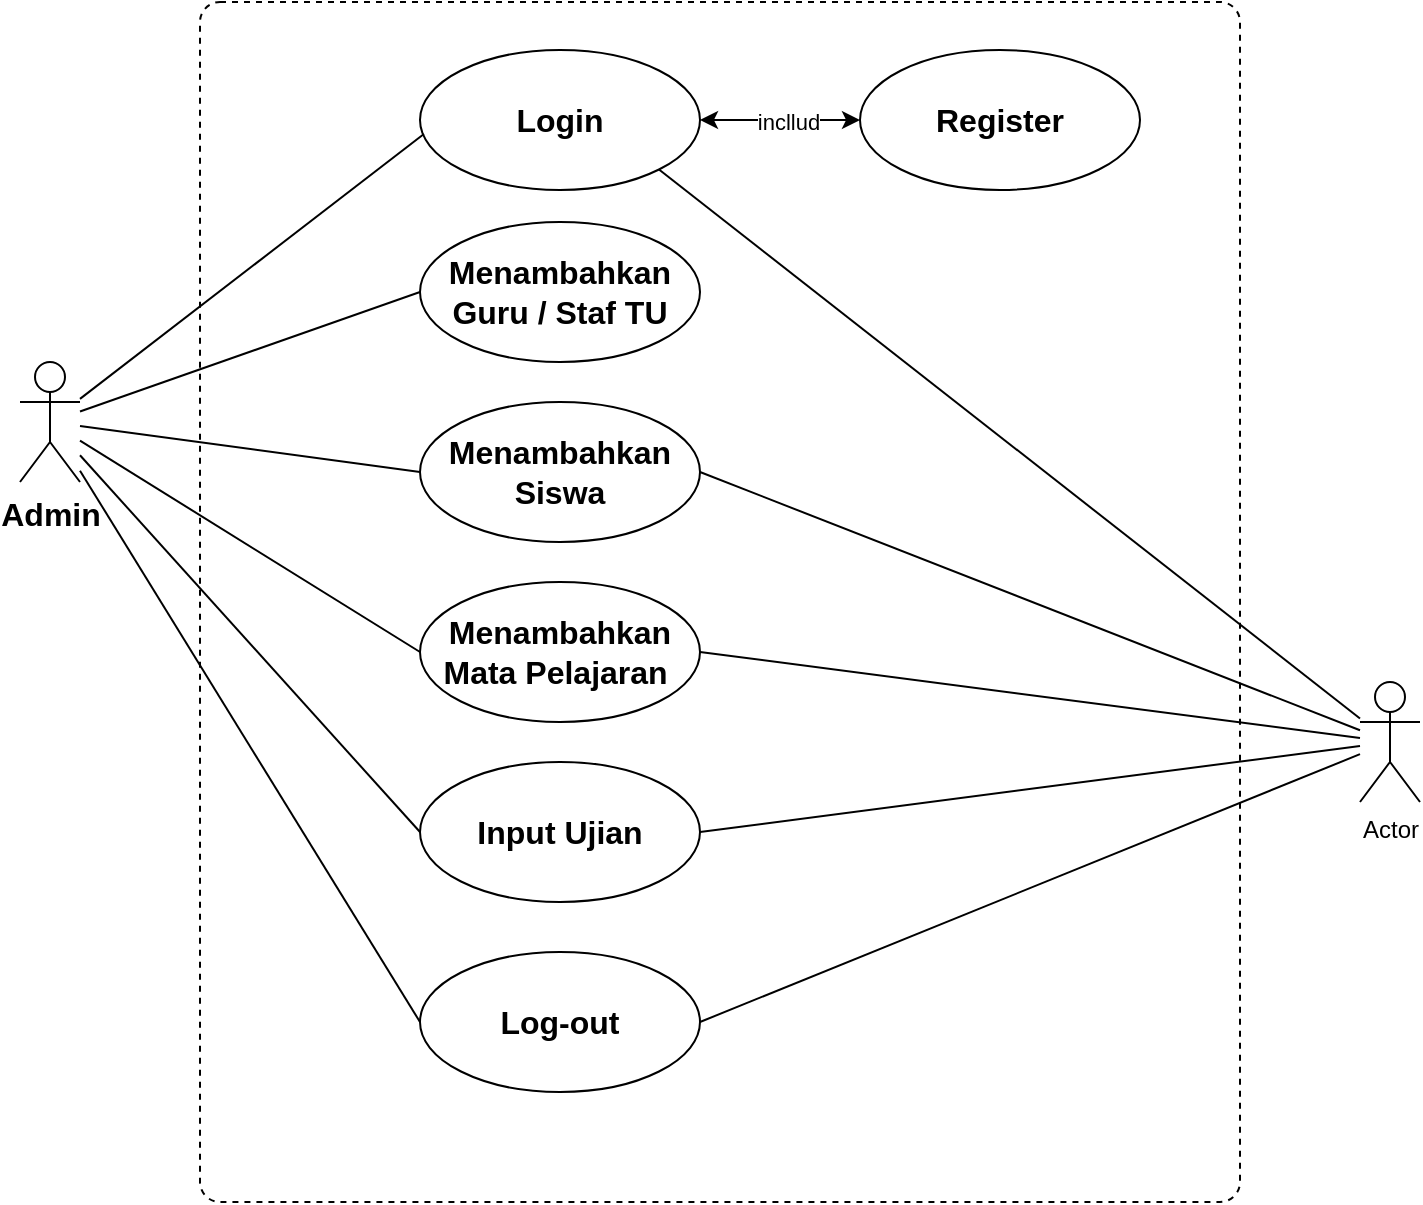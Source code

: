 <mxfile version="24.8.3" pages="7">
  <diagram name="use case(admin)" id="1LA4UL3b5Ih5_0MJuIHD">
    <mxGraphModel dx="880" dy="472" grid="1" gridSize="10" guides="1" tooltips="1" connect="1" arrows="1" fold="1" page="1" pageScale="1" pageWidth="827" pageHeight="1169" math="0" shadow="0">
      <root>
        <mxCell id="0" />
        <mxCell id="1" parent="0" />
        <mxCell id="wS7wnGFNPo0-zoAztSaw-1" value="" style="html=1;align=center;verticalAlign=top;rounded=1;absoluteArcSize=1;arcSize=20;dashed=1;whiteSpace=wrap;fontStyle=1;fontSize=16;" parent="1" vertex="1">
          <mxGeometry x="130" y="40" width="520" height="600" as="geometry" />
        </mxCell>
        <mxCell id="wS7wnGFNPo0-zoAztSaw-12" style="rounded=0;orthogonalLoop=1;jettySize=auto;html=1;entryX=0;entryY=0.5;entryDx=0;entryDy=0;endArrow=none;endFill=0;" parent="1" source="wS7wnGFNPo0-zoAztSaw-2" target="wS7wnGFNPo0-zoAztSaw-6" edge="1">
          <mxGeometry relative="1" as="geometry" />
        </mxCell>
        <mxCell id="wS7wnGFNPo0-zoAztSaw-13" style="rounded=0;orthogonalLoop=1;jettySize=auto;html=1;entryX=0;entryY=0.5;entryDx=0;entryDy=0;endArrow=none;endFill=0;" parent="1" source="wS7wnGFNPo0-zoAztSaw-2" target="wS7wnGFNPo0-zoAztSaw-7" edge="1">
          <mxGeometry relative="1" as="geometry" />
        </mxCell>
        <mxCell id="wS7wnGFNPo0-zoAztSaw-14" style="rounded=0;orthogonalLoop=1;jettySize=auto;html=1;entryX=0;entryY=0.5;entryDx=0;entryDy=0;endArrow=none;endFill=0;" parent="1" source="wS7wnGFNPo0-zoAztSaw-2" target="wS7wnGFNPo0-zoAztSaw-8" edge="1">
          <mxGeometry relative="1" as="geometry" />
        </mxCell>
        <mxCell id="wS7wnGFNPo0-zoAztSaw-15" style="rounded=0;orthogonalLoop=1;jettySize=auto;html=1;entryX=0;entryY=0.5;entryDx=0;entryDy=0;endArrow=none;endFill=0;" parent="1" source="wS7wnGFNPo0-zoAztSaw-2" target="wS7wnGFNPo0-zoAztSaw-9" edge="1">
          <mxGeometry relative="1" as="geometry" />
        </mxCell>
        <mxCell id="wS7wnGFNPo0-zoAztSaw-2" value="Admin" style="shape=umlActor;verticalLabelPosition=bottom;verticalAlign=top;html=1;fontStyle=1;fontSize=16;" parent="1" vertex="1">
          <mxGeometry x="40" y="220" width="30" height="60" as="geometry" />
        </mxCell>
        <mxCell id="wS7wnGFNPo0-zoAztSaw-17" style="rounded=0;orthogonalLoop=1;jettySize=auto;html=1;entryX=0;entryY=0.5;entryDx=0;entryDy=0;startArrow=classic;startFill=1;" parent="1" source="wS7wnGFNPo0-zoAztSaw-4" target="wS7wnGFNPo0-zoAztSaw-16" edge="1">
          <mxGeometry relative="1" as="geometry" />
        </mxCell>
        <mxCell id="wS7wnGFNPo0-zoAztSaw-18" value="incllud" style="edgeLabel;html=1;align=center;verticalAlign=middle;resizable=0;points=[];" parent="wS7wnGFNPo0-zoAztSaw-17" vertex="1" connectable="0">
          <mxGeometry x="0.1" y="-1" relative="1" as="geometry">
            <mxPoint as="offset" />
          </mxGeometry>
        </mxCell>
        <mxCell id="wS7wnGFNPo0-zoAztSaw-4" value="Login" style="ellipse;whiteSpace=wrap;html=1;fontStyle=1;fontSize=16;" parent="1" vertex="1">
          <mxGeometry x="240" y="64" width="140" height="70" as="geometry" />
        </mxCell>
        <mxCell id="wS7wnGFNPo0-zoAztSaw-5" value="Menambahkan&lt;div&gt;Guru / Staf TU&lt;/div&gt;" style="ellipse;whiteSpace=wrap;html=1;fontStyle=1;fontSize=16;" parent="1" vertex="1">
          <mxGeometry x="240" y="150" width="140" height="70" as="geometry" />
        </mxCell>
        <mxCell id="wS7wnGFNPo0-zoAztSaw-6" value="Menambahkan&lt;div&gt;Siswa&lt;/div&gt;" style="ellipse;whiteSpace=wrap;html=1;fontStyle=1;fontSize=16;" parent="1" vertex="1">
          <mxGeometry x="240" y="240" width="140" height="70" as="geometry" />
        </mxCell>
        <mxCell id="wS7wnGFNPo0-zoAztSaw-7" value="Menambahkan&lt;div&gt;Mata Pelajaran&amp;nbsp;&lt;/div&gt;" style="ellipse;whiteSpace=wrap;html=1;fontStyle=1;fontSize=16;" parent="1" vertex="1">
          <mxGeometry x="240" y="330" width="140" height="70" as="geometry" />
        </mxCell>
        <mxCell id="wS7wnGFNPo0-zoAztSaw-8" value="Input Ujian" style="ellipse;whiteSpace=wrap;html=1;fontStyle=1;fontSize=16;" parent="1" vertex="1">
          <mxGeometry x="240" y="420" width="140" height="70" as="geometry" />
        </mxCell>
        <mxCell id="wS7wnGFNPo0-zoAztSaw-9" value="Log-out" style="ellipse;whiteSpace=wrap;html=1;fontStyle=1;fontSize=16;" parent="1" vertex="1">
          <mxGeometry x="240" y="515" width="140" height="70" as="geometry" />
        </mxCell>
        <mxCell id="wS7wnGFNPo0-zoAztSaw-10" style="rounded=0;orthogonalLoop=1;jettySize=auto;html=1;entryX=0.014;entryY=0.6;entryDx=0;entryDy=0;entryPerimeter=0;endArrow=none;endFill=0;" parent="1" source="wS7wnGFNPo0-zoAztSaw-2" target="wS7wnGFNPo0-zoAztSaw-4" edge="1">
          <mxGeometry relative="1" as="geometry" />
        </mxCell>
        <mxCell id="wS7wnGFNPo0-zoAztSaw-11" style="rounded=0;orthogonalLoop=1;jettySize=auto;html=1;entryX=0;entryY=0.5;entryDx=0;entryDy=0;endArrow=none;endFill=0;" parent="1" source="wS7wnGFNPo0-zoAztSaw-2" target="wS7wnGFNPo0-zoAztSaw-5" edge="1">
          <mxGeometry relative="1" as="geometry" />
        </mxCell>
        <mxCell id="wS7wnGFNPo0-zoAztSaw-16" value="Register" style="ellipse;whiteSpace=wrap;html=1;fontStyle=1;fontSize=16;" parent="1" vertex="1">
          <mxGeometry x="460" y="64" width="140" height="70" as="geometry" />
        </mxCell>
        <mxCell id="Ziqzh-IVuLRaMrgfS6KQ-2" style="rounded=0;orthogonalLoop=1;jettySize=auto;html=1;entryX=1;entryY=0.5;entryDx=0;entryDy=0;endArrow=none;endFill=0;" edge="1" parent="1" source="Ziqzh-IVuLRaMrgfS6KQ-1" target="wS7wnGFNPo0-zoAztSaw-6">
          <mxGeometry relative="1" as="geometry" />
        </mxCell>
        <mxCell id="Ziqzh-IVuLRaMrgfS6KQ-3" style="rounded=0;orthogonalLoop=1;jettySize=auto;html=1;entryX=1;entryY=0.5;entryDx=0;entryDy=0;endArrow=none;endFill=0;" edge="1" parent="1" source="Ziqzh-IVuLRaMrgfS6KQ-1" target="wS7wnGFNPo0-zoAztSaw-7">
          <mxGeometry relative="1" as="geometry" />
        </mxCell>
        <mxCell id="Ziqzh-IVuLRaMrgfS6KQ-4" style="rounded=0;orthogonalLoop=1;jettySize=auto;html=1;entryX=1;entryY=1;entryDx=0;entryDy=0;endArrow=none;endFill=0;" edge="1" parent="1" source="Ziqzh-IVuLRaMrgfS6KQ-1" target="wS7wnGFNPo0-zoAztSaw-4">
          <mxGeometry relative="1" as="geometry" />
        </mxCell>
        <mxCell id="Ziqzh-IVuLRaMrgfS6KQ-5" style="rounded=0;orthogonalLoop=1;jettySize=auto;html=1;entryX=1;entryY=0.5;entryDx=0;entryDy=0;endArrow=none;endFill=0;" edge="1" parent="1" source="Ziqzh-IVuLRaMrgfS6KQ-1" target="wS7wnGFNPo0-zoAztSaw-8">
          <mxGeometry relative="1" as="geometry" />
        </mxCell>
        <mxCell id="Ziqzh-IVuLRaMrgfS6KQ-6" style="rounded=0;orthogonalLoop=1;jettySize=auto;html=1;entryX=1;entryY=0.5;entryDx=0;entryDy=0;endArrow=none;endFill=0;" edge="1" parent="1" source="Ziqzh-IVuLRaMrgfS6KQ-1" target="wS7wnGFNPo0-zoAztSaw-9">
          <mxGeometry relative="1" as="geometry" />
        </mxCell>
        <mxCell id="Ziqzh-IVuLRaMrgfS6KQ-1" value="Actor" style="shape=umlActor;verticalLabelPosition=bottom;verticalAlign=top;html=1;" vertex="1" parent="1">
          <mxGeometry x="710" y="380" width="30" height="60" as="geometry" />
        </mxCell>
      </root>
    </mxGraphModel>
  </diagram>
  <diagram id="E6pzGqL0LQ3pdQPoG2Fh" name="activity login">
    <mxGraphModel dx="880" dy="472" grid="1" gridSize="10" guides="1" tooltips="1" connect="1" arrows="1" fold="1" page="1" pageScale="1" pageWidth="827" pageHeight="1169" math="0" shadow="0">
      <root>
        <mxCell id="0" />
        <mxCell id="1" parent="0" />
        <mxCell id="oEoX9vg_QUihV6HhKzU3-4" value="&lt;p style=&quot;margin: 4px 0px 0px; text-align: center; font-size: 15px;&quot;&gt;&lt;span style=&quot;font-size: 15px;&quot;&gt;actor&lt;/span&gt;&lt;/p&gt;" style="verticalAlign=top;align=left;overflow=fill;html=1;whiteSpace=wrap;fontStyle=1;fontSize=15;" parent="1" vertex="1">
          <mxGeometry x="80" y="40" width="240" height="530" as="geometry" />
        </mxCell>
        <mxCell id="oEoX9vg_QUihV6HhKzU3-6" value="&lt;p style=&quot;margin: 4px 0px 0px; text-align: center; font-size: 15px;&quot;&gt;&lt;span style=&quot;font-size: 15px;&quot;&gt;System&lt;/span&gt;&lt;/p&gt;" style="verticalAlign=top;align=left;overflow=fill;html=1;whiteSpace=wrap;fontStyle=1;fontSize=15;" parent="1" vertex="1">
          <mxGeometry x="320" y="40" width="240" height="530" as="geometry" />
        </mxCell>
        <mxCell id="oEoX9vg_QUihV6HhKzU3-7" value="" style="ellipse;html=1;shape=startState;fillColor=#000000;strokeColor=#ff0000;fontStyle=1;fontSize=15;" parent="1" vertex="1">
          <mxGeometry x="185" y="80" width="30" height="30" as="geometry" />
        </mxCell>
        <mxCell id="oEoX9vg_QUihV6HhKzU3-8" value="" style="edgeStyle=orthogonalEdgeStyle;html=1;verticalAlign=bottom;endArrow=open;endSize=8;strokeColor=#ff0000;rounded=0;fontStyle=1;fontSize=15;" parent="1" source="oEoX9vg_QUihV6HhKzU3-7" edge="1">
          <mxGeometry relative="1" as="geometry">
            <mxPoint x="200" y="140" as="targetPoint" />
          </mxGeometry>
        </mxCell>
        <mxCell id="oEoX9vg_QUihV6HhKzU3-9" value="login" style="rounded=1;whiteSpace=wrap;html=1;arcSize=40;fontColor=#000000;fillColor=#ffffc0;strokeColor=#ff0000;fontStyle=1;fontSize=15;" parent="1" vertex="1">
          <mxGeometry x="140" y="140" width="120" height="40" as="geometry" />
        </mxCell>
        <mxCell id="oEoX9vg_QUihV6HhKzU3-10" value="" style="edgeStyle=orthogonalEdgeStyle;html=1;verticalAlign=bottom;endArrow=open;endSize=8;strokeColor=#ff0000;rounded=0;entryX=0.034;entryY=0.617;entryDx=0;entryDy=0;entryPerimeter=0;fontStyle=1;fontSize=15;" parent="1" source="oEoX9vg_QUihV6HhKzU3-9" target="oEoX9vg_QUihV6HhKzU3-11" edge="1">
          <mxGeometry relative="1" as="geometry">
            <mxPoint x="200" y="270" as="targetPoint" />
          </mxGeometry>
        </mxCell>
        <mxCell id="oEoX9vg_QUihV6HhKzU3-11" value="penampilan login" style="rounded=1;whiteSpace=wrap;html=1;arcSize=40;fontColor=#000000;fillColor=#ffffc0;strokeColor=#ff0000;fontStyle=1;fontSize=15;" parent="1" vertex="1">
          <mxGeometry x="380" y="135" width="120" height="40" as="geometry" />
        </mxCell>
        <mxCell id="oEoX9vg_QUihV6HhKzU3-12" value="" style="edgeStyle=orthogonalEdgeStyle;html=1;verticalAlign=bottom;endArrow=open;endSize=8;strokeColor=#ff0000;rounded=0;fontStyle=1;fontSize=15;" parent="1" source="oEoX9vg_QUihV6HhKzU3-11" target="oEoX9vg_QUihV6HhKzU3-16" edge="1">
          <mxGeometry relative="1" as="geometry">
            <mxPoint x="440" y="230" as="targetPoint" />
            <Array as="points">
              <mxPoint x="440" y="200" />
              <mxPoint x="200" y="200" />
            </Array>
          </mxGeometry>
        </mxCell>
        <mxCell id="oEoX9vg_QUihV6HhKzU3-13" value="Condition" style="rhombus;whiteSpace=wrap;html=1;fontColor=#000000;fillColor=#ffffc0;strokeColor=#ff0000;fontStyle=1;fontSize=12;" parent="1" vertex="1">
          <mxGeometry x="400" y="300" width="80" height="40" as="geometry" />
        </mxCell>
        <mxCell id="oEoX9vg_QUihV6HhKzU3-14" value="" style="edgeStyle=orthogonalEdgeStyle;html=1;align=left;verticalAlign=bottom;endArrow=open;endSize=8;strokeColor=#ff0000;rounded=0;entryX=0.5;entryY=1;entryDx=0;entryDy=0;fontStyle=1;fontSize=15;" parent="1" source="oEoX9vg_QUihV6HhKzU3-13" target="oEoX9vg_QUihV6HhKzU3-16" edge="1">
          <mxGeometry x="-1" relative="1" as="geometry">
            <mxPoint x="580" y="320" as="targetPoint" />
          </mxGeometry>
        </mxCell>
        <mxCell id="UzoSkusklfQtTcCvssW8-1" value="login gagal" style="edgeLabel;html=1;align=center;verticalAlign=middle;resizable=0;points=[];fontStyle=1;fontSize=12;" vertex="1" connectable="0" parent="oEoX9vg_QUihV6HhKzU3-14">
          <mxGeometry x="-0.24" y="2" relative="1" as="geometry">
            <mxPoint x="15" y="-2" as="offset" />
          </mxGeometry>
        </mxCell>
        <mxCell id="oEoX9vg_QUihV6HhKzU3-15" value="" style="edgeStyle=orthogonalEdgeStyle;html=1;align=left;verticalAlign=top;endArrow=open;endSize=8;strokeColor=#ff0000;rounded=0;fontStyle=1;fontSize=15;" parent="1" source="oEoX9vg_QUihV6HhKzU3-13" edge="1">
          <mxGeometry x="-1" relative="1" as="geometry">
            <mxPoint x="440" y="400" as="targetPoint" />
          </mxGeometry>
        </mxCell>
        <mxCell id="UzoSkusklfQtTcCvssW8-2" value="&lt;b&gt;&lt;font style=&quot;font-size: 12px;&quot;&gt;login berhasil&lt;/font&gt;&lt;/b&gt;" style="edgeLabel;html=1;align=center;verticalAlign=middle;resizable=0;points=[];" vertex="1" connectable="0" parent="oEoX9vg_QUihV6HhKzU3-15">
          <mxGeometry x="-0.041" relative="1" as="geometry">
            <mxPoint as="offset" />
          </mxGeometry>
        </mxCell>
        <mxCell id="oEoX9vg_QUihV6HhKzU3-16" value="mengisi username dan password" style="rounded=1;whiteSpace=wrap;html=1;arcSize=40;fontColor=#000000;fillColor=#ffffc0;strokeColor=#ff0000;fontStyle=1;fontSize=15;" parent="1" vertex="1">
          <mxGeometry x="130" y="210" width="140" height="60" as="geometry" />
        </mxCell>
        <mxCell id="oEoX9vg_QUihV6HhKzU3-17" value="" style="edgeStyle=orthogonalEdgeStyle;html=1;verticalAlign=bottom;endArrow=open;endSize=8;strokeColor=#ff0000;rounded=0;entryX=0;entryY=0.5;entryDx=0;entryDy=0;fontStyle=1;fontSize=15;" parent="1" source="oEoX9vg_QUihV6HhKzU3-16" target="oEoX9vg_QUihV6HhKzU3-18" edge="1">
          <mxGeometry relative="1" as="geometry">
            <mxPoint x="200" y="320" as="targetPoint" />
          </mxGeometry>
        </mxCell>
        <mxCell id="oEoX9vg_QUihV6HhKzU3-18" value="validasi" style="rounded=1;whiteSpace=wrap;html=1;arcSize=40;fontColor=#000000;fillColor=#ffffc0;strokeColor=#ff0000;fontStyle=1;fontSize=15;" parent="1" vertex="1">
          <mxGeometry x="380" y="220" width="120" height="40" as="geometry" />
        </mxCell>
        <mxCell id="oEoX9vg_QUihV6HhKzU3-19" value="" style="edgeStyle=orthogonalEdgeStyle;html=1;verticalAlign=bottom;endArrow=open;endSize=8;strokeColor=#ff0000;rounded=0;fontStyle=1;fontSize=15;" parent="1" source="oEoX9vg_QUihV6HhKzU3-18" edge="1">
          <mxGeometry relative="1" as="geometry">
            <mxPoint x="440" y="300" as="targetPoint" />
          </mxGeometry>
        </mxCell>
        <mxCell id="oEoX9vg_QUihV6HhKzU3-20" value="menu utama" style="rounded=1;whiteSpace=wrap;html=1;arcSize=40;fontColor=#000000;fillColor=#ffffc0;strokeColor=#ff0000;fontStyle=1;fontSize=15;" parent="1" vertex="1">
          <mxGeometry x="380" y="400" width="120" height="40" as="geometry" />
        </mxCell>
        <mxCell id="oEoX9vg_QUihV6HhKzU3-21" value="" style="edgeStyle=orthogonalEdgeStyle;html=1;verticalAlign=bottom;endArrow=open;endSize=8;strokeColor=#ff0000;rounded=0;fontStyle=1;fontSize=15;" parent="1" source="oEoX9vg_QUihV6HhKzU3-20" edge="1">
          <mxGeometry relative="1" as="geometry">
            <mxPoint x="440" y="500" as="targetPoint" />
          </mxGeometry>
        </mxCell>
        <mxCell id="oEoX9vg_QUihV6HhKzU3-22" value="" style="ellipse;html=1;shape=endState;fillColor=#000000;strokeColor=#ff0000;fontStyle=1;fontSize=15;" parent="1" vertex="1">
          <mxGeometry x="425" y="500" width="30" height="30" as="geometry" />
        </mxCell>
      </root>
    </mxGraphModel>
  </diagram>
  <diagram id="nbmUJZvEFdald0OGjBH3" name="activity(data user)">
    <mxGraphModel dx="765" dy="410" grid="1" gridSize="10" guides="1" tooltips="1" connect="1" arrows="1" fold="1" page="1" pageScale="1" pageWidth="827" pageHeight="1169" math="0" shadow="0">
      <root>
        <mxCell id="0" />
        <mxCell id="1" parent="0" />
        <mxCell id="E4xml3_DTlIScEea30z--1" value="&lt;p style=&quot;margin: 4px 0px 0px; text-align: center; font-size: 15px;&quot;&gt;&lt;span style=&quot;font-size: 15px;&quot;&gt;actor&lt;/span&gt;&lt;/p&gt;" style="verticalAlign=top;align=left;overflow=fill;html=1;whiteSpace=wrap;fontStyle=1;fontSize=15;" vertex="1" parent="1">
          <mxGeometry x="80" y="40" width="240" height="570" as="geometry" />
        </mxCell>
        <mxCell id="E4xml3_DTlIScEea30z--2" value="&lt;p style=&quot;margin: 4px 0px 0px; text-align: center; font-size: 15px;&quot;&gt;&lt;span style=&quot;font-size: 15px;&quot;&gt;Sistem&lt;/span&gt;&lt;/p&gt;" style="verticalAlign=top;align=left;overflow=fill;html=1;whiteSpace=wrap;fontStyle=1;fontSize=15;" vertex="1" parent="1">
          <mxGeometry x="320" y="40" width="240" height="570" as="geometry" />
        </mxCell>
        <mxCell id="E4xml3_DTlIScEea30z--3" value="" style="ellipse;html=1;shape=startState;fillColor=#000000;strokeColor=#ff0000;fontStyle=1;fontSize=15;" vertex="1" parent="1">
          <mxGeometry x="185" y="80" width="30" height="30" as="geometry" />
        </mxCell>
        <mxCell id="E4xml3_DTlIScEea30z--4" value="" style="edgeStyle=orthogonalEdgeStyle;html=1;verticalAlign=bottom;endArrow=open;endSize=8;strokeColor=#ff0000;rounded=0;fontStyle=1;fontSize=15;" edge="1" source="E4xml3_DTlIScEea30z--3" parent="1">
          <mxGeometry relative="1" as="geometry">
            <mxPoint x="200" y="140" as="targetPoint" />
          </mxGeometry>
        </mxCell>
        <mxCell id="E4xml3_DTlIScEea30z--5" value="tambah&amp;nbsp;" style="rounded=1;whiteSpace=wrap;html=1;arcSize=40;fontColor=#000000;fillColor=#ffffc0;strokeColor=#ff0000;fontStyle=1;fontSize=15;" vertex="1" parent="1">
          <mxGeometry x="140" y="140" width="120" height="40" as="geometry" />
        </mxCell>
        <mxCell id="E4xml3_DTlIScEea30z--6" value="" style="edgeStyle=orthogonalEdgeStyle;html=1;verticalAlign=bottom;endArrow=open;endSize=8;strokeColor=#ff0000;rounded=0;fontStyle=1;fontSize=15;" edge="1" source="E4xml3_DTlIScEea30z--5" parent="1" target="E4xml3_DTlIScEea30z--9">
          <mxGeometry relative="1" as="geometry">
            <mxPoint x="200" y="240" as="targetPoint" />
          </mxGeometry>
        </mxCell>
        <mxCell id="E4xml3_DTlIScEea30z--7" value="mengisi data user" style="rounded=1;whiteSpace=wrap;html=1;arcSize=40;fontColor=#000000;fillColor=#ffffc0;strokeColor=#ff0000;fontStyle=1;fontSize=15;" vertex="1" parent="1">
          <mxGeometry x="140" y="209" width="120" height="40" as="geometry" />
        </mxCell>
        <mxCell id="E4xml3_DTlIScEea30z--8" value="" style="edgeStyle=orthogonalEdgeStyle;html=1;verticalAlign=bottom;endArrow=open;endSize=8;strokeColor=#ff0000;rounded=0;entryX=0;entryY=0.5;entryDx=0;entryDy=0;fontStyle=1;fontSize=15;" edge="1" source="E4xml3_DTlIScEea30z--7" parent="1" target="E4xml3_DTlIScEea30z--11">
          <mxGeometry relative="1" as="geometry">
            <mxPoint x="390" y="300" as="targetPoint" />
          </mxGeometry>
        </mxCell>
        <mxCell id="E4xml3_DTlIScEea30z--9" value="tampilan user" style="rounded=1;whiteSpace=wrap;html=1;arcSize=40;fontColor=#000000;fillColor=#ffffc0;strokeColor=#ff0000;fontStyle=1;fontSize=15;" vertex="1" parent="1">
          <mxGeometry x="380" y="140" width="120" height="40" as="geometry" />
        </mxCell>
        <mxCell id="E4xml3_DTlIScEea30z--10" value="" style="edgeStyle=orthogonalEdgeStyle;html=1;verticalAlign=bottom;endArrow=open;endSize=8;strokeColor=#ff0000;rounded=0;entryX=0.451;entryY=0.098;entryDx=0;entryDy=0;entryPerimeter=0;fontStyle=1;fontSize=15;" edge="1" source="E4xml3_DTlIScEea30z--9" parent="1" target="E4xml3_DTlIScEea30z--7">
          <mxGeometry relative="1" as="geometry">
            <mxPoint x="440" y="230" as="targetPoint" />
            <Array as="points">
              <mxPoint x="440" y="190" />
              <mxPoint x="194" y="190" />
            </Array>
          </mxGeometry>
        </mxCell>
        <mxCell id="E4xml3_DTlIScEea30z--11" value="validasi" style="rounded=1;whiteSpace=wrap;html=1;arcSize=40;fontColor=#000000;fillColor=#ffffc0;strokeColor=#ff0000;fontStyle=1;fontSize=15;" vertex="1" parent="1">
          <mxGeometry x="380" y="209" width="120" height="40" as="geometry" />
        </mxCell>
        <mxCell id="E4xml3_DTlIScEea30z--12" value="" style="edgeStyle=orthogonalEdgeStyle;html=1;verticalAlign=bottom;endArrow=open;endSize=8;strokeColor=#ff0000;rounded=0;fontStyle=1;fontSize=15;" edge="1" source="E4xml3_DTlIScEea30z--11" parent="1">
          <mxGeometry relative="1" as="geometry">
            <mxPoint x="440" y="320" as="targetPoint" />
          </mxGeometry>
        </mxCell>
        <mxCell id="E4xml3_DTlIScEea30z--13" value="Condition" style="rhombus;whiteSpace=wrap;html=1;fontColor=#000000;fillColor=#ffffc0;strokeColor=#ff0000;fontStyle=1;fontSize=12;" vertex="1" parent="1">
          <mxGeometry x="400" y="285" width="80" height="40" as="geometry" />
        </mxCell>
        <mxCell id="E4xml3_DTlIScEea30z--14" value="" style="edgeStyle=orthogonalEdgeStyle;html=1;align=left;verticalAlign=bottom;endArrow=open;endSize=8;strokeColor=#ff0000;rounded=0;entryX=0.5;entryY=1;entryDx=0;entryDy=0;fontStyle=1;fontSize=15;" edge="1" source="E4xml3_DTlIScEea30z--13" parent="1" target="E4xml3_DTlIScEea30z--7">
          <mxGeometry x="-1" relative="1" as="geometry">
            <mxPoint x="580" y="340" as="targetPoint" />
          </mxGeometry>
        </mxCell>
        <mxCell id="E4xml3_DTlIScEea30z--24" value="&lt;b&gt;&lt;font style=&quot;font-size: 12px;&quot;&gt;data gagal&lt;/font&gt;&lt;/b&gt;" style="edgeLabel;html=1;align=center;verticalAlign=middle;resizable=0;points=[];" vertex="1" connectable="0" parent="E4xml3_DTlIScEea30z--14">
          <mxGeometry x="-0.362" y="-1" relative="1" as="geometry">
            <mxPoint as="offset" />
          </mxGeometry>
        </mxCell>
        <mxCell id="E4xml3_DTlIScEea30z--15" value="" style="edgeStyle=orthogonalEdgeStyle;html=1;align=left;verticalAlign=top;endArrow=open;endSize=8;strokeColor=#ff0000;rounded=0;entryX=0.5;entryY=0;entryDx=0;entryDy=0;fontStyle=1;fontSize=15;" edge="1" source="E4xml3_DTlIScEea30z--13" parent="1" target="E4xml3_DTlIScEea30z--19">
          <mxGeometry x="-1" relative="1" as="geometry">
            <mxPoint x="440" y="420" as="targetPoint" />
          </mxGeometry>
        </mxCell>
        <mxCell id="E4xml3_DTlIScEea30z--25" value="&lt;b&gt;&lt;font style=&quot;font-size: 12px;&quot;&gt;data berhasil&lt;/font&gt;&lt;/b&gt;" style="edgeLabel;html=1;align=center;verticalAlign=middle;resizable=0;points=[];" vertex="1" connectable="0" parent="E4xml3_DTlIScEea30z--15">
          <mxGeometry x="-0.091" y="-1" relative="1" as="geometry">
            <mxPoint as="offset" />
          </mxGeometry>
        </mxCell>
        <mxCell id="E4xml3_DTlIScEea30z--16" value="&lt;p style=&quot;margin: 4px 0px 0px; text-align: center; font-size: 15px;&quot;&gt;&lt;span style=&quot;font-size: 15px;&quot;&gt;database&lt;/span&gt;&lt;/p&gt;" style="verticalAlign=top;align=left;overflow=fill;html=1;whiteSpace=wrap;fontStyle=1;fontSize=15;" vertex="1" parent="1">
          <mxGeometry x="560" y="40" width="240" height="570" as="geometry" />
        </mxCell>
        <mxCell id="E4xml3_DTlIScEea30z--17" value="data disimpan" style="rounded=1;whiteSpace=wrap;html=1;arcSize=40;fontColor=#000000;fillColor=#ffffc0;strokeColor=#ff0000;fontStyle=1;fontSize=15;" vertex="1" parent="1">
          <mxGeometry x="620" y="285" width="120" height="40" as="geometry" />
        </mxCell>
        <mxCell id="E4xml3_DTlIScEea30z--18" value="" style="edgeStyle=orthogonalEdgeStyle;html=1;verticalAlign=bottom;endArrow=none;endSize=8;strokeColor=#ff0000;rounded=0;entryX=1;entryY=0.5;entryDx=0;entryDy=0;startArrow=classic;startFill=1;endFill=0;fontStyle=1;fontSize=15;" edge="1" source="E4xml3_DTlIScEea30z--17" parent="1" target="E4xml3_DTlIScEea30z--13">
          <mxGeometry relative="1" as="geometry">
            <mxPoint x="680" y="420" as="targetPoint" />
          </mxGeometry>
        </mxCell>
        <mxCell id="E4xml3_DTlIScEea30z--19" value="tampilan data user yang sudah di input" style="rounded=1;whiteSpace=wrap;html=1;arcSize=40;fontColor=#000000;fillColor=#ffffc0;strokeColor=#ff0000;fontStyle=1;fontSize=15;" vertex="1" parent="1">
          <mxGeometry x="365" y="370" width="150" height="70" as="geometry" />
        </mxCell>
        <mxCell id="E4xml3_DTlIScEea30z--20" value="" style="edgeStyle=orthogonalEdgeStyle;html=1;verticalAlign=bottom;endArrow=open;endSize=8;strokeColor=#ff0000;rounded=0;fontStyle=1;fontSize=15;" edge="1" source="E4xml3_DTlIScEea30z--19" parent="1" target="ve2iGgPaP00YLMXV65On-2">
          <mxGeometry relative="1" as="geometry">
            <mxPoint x="440" y="490" as="targetPoint" />
          </mxGeometry>
        </mxCell>
        <mxCell id="E4xml3_DTlIScEea30z--21" value="" style="ellipse;html=1;shape=endState;fillColor=#000000;strokeColor=#ff0000;fontStyle=1;fontSize=15;" vertex="1" parent="1">
          <mxGeometry x="425" y="555" width="30" height="30" as="geometry" />
        </mxCell>
        <mxCell id="ve2iGgPaP00YLMXV65On-2" value="menu utama" style="rounded=1;whiteSpace=wrap;html=1;arcSize=40;fontColor=#000000;fillColor=#ffffc0;strokeColor=#ff0000;fontStyle=1;fontSize=15;" vertex="1" parent="1">
          <mxGeometry x="380" y="480.0" width="120" height="40" as="geometry" />
        </mxCell>
        <mxCell id="ve2iGgPaP00YLMXV65On-5" value="" style="edgeStyle=orthogonalEdgeStyle;html=1;verticalAlign=bottom;endArrow=open;endSize=8;strokeColor=#ff0000;rounded=0;fontStyle=1;fontSize=15;exitX=0.5;exitY=1;exitDx=0;exitDy=0;entryX=0.5;entryY=0;entryDx=0;entryDy=0;" edge="1" parent="1" source="ve2iGgPaP00YLMXV65On-2" target="E4xml3_DTlIScEea30z--21">
          <mxGeometry relative="1" as="geometry">
            <mxPoint x="450" y="480" as="targetPoint" />
            <mxPoint x="450" y="450" as="sourcePoint" />
          </mxGeometry>
        </mxCell>
      </root>
    </mxGraphModel>
  </diagram>
  <diagram id="G8776updZxRveQPuWOuL" name="activity(data siswa)">
    <mxGraphModel dx="880" dy="472" grid="1" gridSize="10" guides="1" tooltips="1" connect="1" arrows="1" fold="1" page="1" pageScale="1" pageWidth="827" pageHeight="1169" math="0" shadow="0">
      <root>
        <mxCell id="0" />
        <mxCell id="1" parent="0" />
        <mxCell id="ogCucVIHI9nPGwu8JnVY-1" value="&lt;p style=&quot;margin: 4px 0px 0px; text-align: center; font-size: 15px;&quot;&gt;&lt;span style=&quot;font-size: 15px;&quot;&gt;actor&lt;/span&gt;&lt;/p&gt;" style="verticalAlign=top;align=left;overflow=fill;html=1;whiteSpace=wrap;fontStyle=1;fontSize=15;" vertex="1" parent="1">
          <mxGeometry x="80" y="40" width="240" height="620" as="geometry" />
        </mxCell>
        <mxCell id="ogCucVIHI9nPGwu8JnVY-2" value="&lt;p style=&quot;margin: 4px 0px 0px; text-align: center; font-size: 15px;&quot;&gt;&lt;span style=&quot;font-size: 15px;&quot;&gt;Sistem&lt;/span&gt;&lt;/p&gt;" style="verticalAlign=top;align=left;overflow=fill;html=1;whiteSpace=wrap;fontStyle=1;fontSize=15;" vertex="1" parent="1">
          <mxGeometry x="320" y="40" width="240" height="620" as="geometry" />
        </mxCell>
        <mxCell id="ogCucVIHI9nPGwu8JnVY-3" value="" style="ellipse;html=1;shape=startState;fillColor=#000000;strokeColor=#ff0000;fontStyle=1;fontSize=15;" vertex="1" parent="1">
          <mxGeometry x="185" y="80" width="30" height="30" as="geometry" />
        </mxCell>
        <mxCell id="ogCucVIHI9nPGwu8JnVY-4" value="" style="edgeStyle=orthogonalEdgeStyle;html=1;verticalAlign=bottom;endArrow=open;endSize=8;strokeColor=#ff0000;rounded=0;fontStyle=1;fontSize=15;" edge="1" parent="1" source="ogCucVIHI9nPGwu8JnVY-3">
          <mxGeometry relative="1" as="geometry">
            <mxPoint x="200" y="140" as="targetPoint" />
          </mxGeometry>
        </mxCell>
        <mxCell id="ogCucVIHI9nPGwu8JnVY-5" value="tambah siswa" style="rounded=1;whiteSpace=wrap;html=1;arcSize=40;fontColor=#000000;fillColor=#ffffc0;strokeColor=#ff0000;fontStyle=1;fontSize=15;" vertex="1" parent="1">
          <mxGeometry x="140" y="140" width="120" height="40" as="geometry" />
        </mxCell>
        <mxCell id="ogCucVIHI9nPGwu8JnVY-6" value="" style="edgeStyle=orthogonalEdgeStyle;html=1;verticalAlign=bottom;endArrow=open;endSize=8;strokeColor=#ff0000;rounded=0;fontStyle=1;fontSize=15;" edge="1" parent="1" source="ogCucVIHI9nPGwu8JnVY-5" target="ogCucVIHI9nPGwu8JnVY-9">
          <mxGeometry relative="1" as="geometry">
            <mxPoint x="200" y="240" as="targetPoint" />
          </mxGeometry>
        </mxCell>
        <mxCell id="ogCucVIHI9nPGwu8JnVY-7" value="mengisi data siswa" style="rounded=1;whiteSpace=wrap;html=1;arcSize=40;fontColor=#000000;fillColor=#ffffc0;strokeColor=#ff0000;fontStyle=1;fontSize=15;" vertex="1" parent="1">
          <mxGeometry x="140" y="209" width="120" height="40" as="geometry" />
        </mxCell>
        <mxCell id="ogCucVIHI9nPGwu8JnVY-8" value="" style="edgeStyle=orthogonalEdgeStyle;html=1;verticalAlign=bottom;endArrow=open;endSize=8;strokeColor=#ff0000;rounded=0;entryX=0;entryY=0.5;entryDx=0;entryDy=0;fontStyle=1;fontSize=15;" edge="1" parent="1" source="ogCucVIHI9nPGwu8JnVY-7" target="ogCucVIHI9nPGwu8JnVY-11">
          <mxGeometry relative="1" as="geometry">
            <mxPoint x="390" y="300" as="targetPoint" />
          </mxGeometry>
        </mxCell>
        <mxCell id="ogCucVIHI9nPGwu8JnVY-9" value="tampilan siswa" style="rounded=1;whiteSpace=wrap;html=1;arcSize=40;fontColor=#000000;fillColor=#ffffc0;strokeColor=#ff0000;fontStyle=1;fontSize=15;" vertex="1" parent="1">
          <mxGeometry x="380" y="140" width="120" height="40" as="geometry" />
        </mxCell>
        <mxCell id="ogCucVIHI9nPGwu8JnVY-10" value="" style="edgeStyle=orthogonalEdgeStyle;html=1;verticalAlign=bottom;endArrow=open;endSize=8;strokeColor=#ff0000;rounded=0;entryX=0.451;entryY=0.098;entryDx=0;entryDy=0;entryPerimeter=0;fontStyle=1;fontSize=15;" edge="1" parent="1" source="ogCucVIHI9nPGwu8JnVY-9" target="ogCucVIHI9nPGwu8JnVY-7">
          <mxGeometry relative="1" as="geometry">
            <mxPoint x="440" y="230" as="targetPoint" />
            <Array as="points">
              <mxPoint x="440" y="190" />
              <mxPoint x="194" y="190" />
            </Array>
          </mxGeometry>
        </mxCell>
        <mxCell id="ogCucVIHI9nPGwu8JnVY-11" value="validasi" style="rounded=1;whiteSpace=wrap;html=1;arcSize=40;fontColor=#000000;fillColor=#ffffc0;strokeColor=#ff0000;fontStyle=1;fontSize=15;" vertex="1" parent="1">
          <mxGeometry x="380" y="209" width="120" height="40" as="geometry" />
        </mxCell>
        <mxCell id="ogCucVIHI9nPGwu8JnVY-12" value="" style="edgeStyle=orthogonalEdgeStyle;html=1;verticalAlign=bottom;endArrow=open;endSize=8;strokeColor=#ff0000;rounded=0;fontStyle=1;fontSize=15;" edge="1" parent="1" source="ogCucVIHI9nPGwu8JnVY-11">
          <mxGeometry relative="1" as="geometry">
            <mxPoint x="440" y="320" as="targetPoint" />
          </mxGeometry>
        </mxCell>
        <mxCell id="ogCucVIHI9nPGwu8JnVY-13" value="Condition" style="rhombus;whiteSpace=wrap;html=1;fontColor=#000000;fillColor=#ffffc0;strokeColor=#ff0000;fontStyle=1;fontSize=12;" vertex="1" parent="1">
          <mxGeometry x="400" y="285" width="80" height="40" as="geometry" />
        </mxCell>
        <mxCell id="ogCucVIHI9nPGwu8JnVY-14" value="" style="edgeStyle=orthogonalEdgeStyle;html=1;align=left;verticalAlign=bottom;endArrow=open;endSize=8;strokeColor=#ff0000;rounded=0;entryX=0.5;entryY=1;entryDx=0;entryDy=0;fontStyle=1;fontSize=15;" edge="1" parent="1" source="ogCucVIHI9nPGwu8JnVY-13" target="ogCucVIHI9nPGwu8JnVY-7">
          <mxGeometry x="-1" relative="1" as="geometry">
            <mxPoint x="580" y="340" as="targetPoint" />
          </mxGeometry>
        </mxCell>
        <mxCell id="ogCucVIHI9nPGwu8JnVY-15" value="&lt;b&gt;&lt;font style=&quot;font-size: 12px;&quot;&gt;data gagal&lt;/font&gt;&lt;/b&gt;" style="edgeLabel;html=1;align=center;verticalAlign=middle;resizable=0;points=[];" vertex="1" connectable="0" parent="ogCucVIHI9nPGwu8JnVY-14">
          <mxGeometry x="-0.362" y="-1" relative="1" as="geometry">
            <mxPoint as="offset" />
          </mxGeometry>
        </mxCell>
        <mxCell id="ogCucVIHI9nPGwu8JnVY-16" value="" style="edgeStyle=orthogonalEdgeStyle;html=1;align=left;verticalAlign=top;endArrow=open;endSize=8;strokeColor=#ff0000;rounded=0;entryX=0.5;entryY=0;entryDx=0;entryDy=0;fontStyle=1;fontSize=15;" edge="1" parent="1" source="ogCucVIHI9nPGwu8JnVY-13" target="ogCucVIHI9nPGwu8JnVY-21">
          <mxGeometry x="-1" relative="1" as="geometry">
            <mxPoint x="440" y="420" as="targetPoint" />
          </mxGeometry>
        </mxCell>
        <mxCell id="ogCucVIHI9nPGwu8JnVY-17" value="&lt;b&gt;&lt;font style=&quot;font-size: 12px;&quot;&gt;data berhasil&lt;/font&gt;&lt;/b&gt;" style="edgeLabel;html=1;align=center;verticalAlign=middle;resizable=0;points=[];" vertex="1" connectable="0" parent="ogCucVIHI9nPGwu8JnVY-16">
          <mxGeometry x="-0.091" y="-1" relative="1" as="geometry">
            <mxPoint as="offset" />
          </mxGeometry>
        </mxCell>
        <mxCell id="ogCucVIHI9nPGwu8JnVY-18" value="&lt;p style=&quot;margin: 4px 0px 0px; text-align: center; font-size: 15px;&quot;&gt;&lt;span style=&quot;font-size: 15px;&quot;&gt;database&lt;/span&gt;&lt;/p&gt;" style="verticalAlign=top;align=left;overflow=fill;html=1;whiteSpace=wrap;fontStyle=1;fontSize=15;" vertex="1" parent="1">
          <mxGeometry x="560" y="40" width="240" height="620" as="geometry" />
        </mxCell>
        <mxCell id="ogCucVIHI9nPGwu8JnVY-19" value="data disimpan" style="rounded=1;whiteSpace=wrap;html=1;arcSize=40;fontColor=#000000;fillColor=#ffffc0;strokeColor=#ff0000;fontStyle=1;fontSize=15;" vertex="1" parent="1">
          <mxGeometry x="620" y="285" width="120" height="40" as="geometry" />
        </mxCell>
        <mxCell id="ogCucVIHI9nPGwu8JnVY-20" value="" style="edgeStyle=orthogonalEdgeStyle;html=1;verticalAlign=bottom;endArrow=none;endSize=8;strokeColor=#ff0000;rounded=0;entryX=1;entryY=0.5;entryDx=0;entryDy=0;startArrow=classic;startFill=1;endFill=0;fontStyle=1;fontSize=15;" edge="1" parent="1" source="ogCucVIHI9nPGwu8JnVY-19" target="ogCucVIHI9nPGwu8JnVY-13">
          <mxGeometry relative="1" as="geometry">
            <mxPoint x="680" y="420" as="targetPoint" />
          </mxGeometry>
        </mxCell>
        <mxCell id="ogCucVIHI9nPGwu8JnVY-21" value="tampilan data siswa yang sudah di input" style="rounded=1;whiteSpace=wrap;html=1;arcSize=40;fontColor=#000000;fillColor=#ffffc0;strokeColor=#ff0000;fontStyle=1;fontSize=15;" vertex="1" parent="1">
          <mxGeometry x="365" y="370" width="150" height="70" as="geometry" />
        </mxCell>
        <mxCell id="ogCucVIHI9nPGwu8JnVY-23" value="" style="ellipse;html=1;shape=endState;fillColor=#000000;strokeColor=#ff0000;fontStyle=1;fontSize=15;" vertex="1" parent="1">
          <mxGeometry x="425" y="561" width="30" height="30" as="geometry" />
        </mxCell>
        <mxCell id="HA7x2awvMydFmuHQ-gvZ-1" value="menu utama" style="rounded=1;whiteSpace=wrap;html=1;arcSize=40;fontColor=#000000;fillColor=#ffffc0;strokeColor=#ff0000;fontStyle=1;fontSize=15;" vertex="1" parent="1">
          <mxGeometry x="380" y="480.0" width="120" height="40" as="geometry" />
        </mxCell>
        <mxCell id="HA7x2awvMydFmuHQ-gvZ-2" value="" style="edgeStyle=orthogonalEdgeStyle;html=1;verticalAlign=bottom;endArrow=none;endSize=8;strokeColor=#ff0000;rounded=0;entryX=0.5;entryY=1;entryDx=0;entryDy=0;startArrow=classic;startFill=1;endFill=0;fontStyle=1;fontSize=15;exitX=0.5;exitY=0;exitDx=0;exitDy=0;" edge="1" parent="1" source="HA7x2awvMydFmuHQ-gvZ-1" target="ogCucVIHI9nPGwu8JnVY-21">
          <mxGeometry relative="1" as="geometry">
            <mxPoint x="490" y="315" as="targetPoint" />
            <mxPoint x="630" y="315" as="sourcePoint" />
          </mxGeometry>
        </mxCell>
        <mxCell id="HA7x2awvMydFmuHQ-gvZ-3" value="" style="edgeStyle=orthogonalEdgeStyle;html=1;verticalAlign=bottom;endArrow=none;endSize=8;strokeColor=#ff0000;rounded=0;entryX=0.5;entryY=1;entryDx=0;entryDy=0;startArrow=classic;startFill=1;endFill=0;fontStyle=1;fontSize=15;" edge="1" parent="1" target="HA7x2awvMydFmuHQ-gvZ-1">
          <mxGeometry relative="1" as="geometry">
            <mxPoint x="450" y="450" as="targetPoint" />
            <mxPoint x="440" y="560" as="sourcePoint" />
          </mxGeometry>
        </mxCell>
      </root>
    </mxGraphModel>
  </diagram>
  <diagram id="W13kn0aZTNDIwamhMbAs" name="activity(mata pelajaran)">
    <mxGraphModel dx="391" dy="210" grid="1" gridSize="10" guides="1" tooltips="1" connect="1" arrows="1" fold="1" page="1" pageScale="1" pageWidth="827" pageHeight="1169" math="0" shadow="0">
      <root>
        <mxCell id="0" />
        <mxCell id="1" parent="0" />
        <mxCell id="L43MrZcThB9rU_nbSlUN-1" value="&lt;p style=&quot;margin: 4px 0px 0px; text-align: center; font-size: 15px;&quot;&gt;&lt;span style=&quot;font-size: 15px;&quot;&gt;actor&lt;/span&gt;&lt;/p&gt;" style="verticalAlign=top;align=left;overflow=fill;html=1;whiteSpace=wrap;fontStyle=1;fontSize=15;" vertex="1" parent="1">
          <mxGeometry x="80" y="40" width="240" height="610" as="geometry" />
        </mxCell>
        <mxCell id="L43MrZcThB9rU_nbSlUN-2" value="&lt;p style=&quot;margin: 4px 0px 0px; text-align: center; font-size: 15px;&quot;&gt;&lt;span style=&quot;font-size: 15px;&quot;&gt;Sistem&lt;/span&gt;&lt;/p&gt;" style="verticalAlign=top;align=left;overflow=fill;html=1;whiteSpace=wrap;fontStyle=1;fontSize=15;" vertex="1" parent="1">
          <mxGeometry x="320" y="40" width="240" height="610" as="geometry" />
        </mxCell>
        <mxCell id="L43MrZcThB9rU_nbSlUN-3" value="" style="ellipse;html=1;shape=startState;fillColor=#000000;strokeColor=#ff0000;fontStyle=1;fontSize=15;" vertex="1" parent="1">
          <mxGeometry x="185" y="80" width="30" height="30" as="geometry" />
        </mxCell>
        <mxCell id="L43MrZcThB9rU_nbSlUN-4" value="" style="edgeStyle=orthogonalEdgeStyle;html=1;verticalAlign=bottom;endArrow=open;endSize=8;strokeColor=#ff0000;rounded=0;fontStyle=1;fontSize=15;" edge="1" parent="1" source="L43MrZcThB9rU_nbSlUN-3">
          <mxGeometry relative="1" as="geometry">
            <mxPoint x="200" y="140" as="targetPoint" />
          </mxGeometry>
        </mxCell>
        <mxCell id="L43MrZcThB9rU_nbSlUN-5" value="tambah mata pelajaran&amp;nbsp;" style="rounded=1;whiteSpace=wrap;html=1;arcSize=40;fontColor=#000000;fillColor=#ffffc0;strokeColor=#ff0000;fontStyle=1;fontSize=15;" vertex="1" parent="1">
          <mxGeometry x="140" y="140" width="120" height="40" as="geometry" />
        </mxCell>
        <mxCell id="L43MrZcThB9rU_nbSlUN-6" value="" style="edgeStyle=orthogonalEdgeStyle;html=1;verticalAlign=bottom;endArrow=open;endSize=8;strokeColor=#ff0000;rounded=0;fontStyle=1;fontSize=15;" edge="1" parent="1" source="L43MrZcThB9rU_nbSlUN-5" target="L43MrZcThB9rU_nbSlUN-9">
          <mxGeometry relative="1" as="geometry">
            <mxPoint x="200" y="240" as="targetPoint" />
          </mxGeometry>
        </mxCell>
        <mxCell id="L43MrZcThB9rU_nbSlUN-7" value="mengisi data mata pelajaran&amp;nbsp;" style="rounded=1;whiteSpace=wrap;html=1;arcSize=40;fontColor=#000000;fillColor=#ffffc0;strokeColor=#ff0000;fontStyle=1;fontSize=15;" vertex="1" parent="1">
          <mxGeometry x="130" y="210" width="130" height="51" as="geometry" />
        </mxCell>
        <mxCell id="L43MrZcThB9rU_nbSlUN-8" value="" style="edgeStyle=orthogonalEdgeStyle;html=1;verticalAlign=bottom;endArrow=open;endSize=8;strokeColor=#ff0000;rounded=0;entryX=0;entryY=0.5;entryDx=0;entryDy=0;fontStyle=1;fontSize=15;" edge="1" parent="1" source="L43MrZcThB9rU_nbSlUN-7" target="L43MrZcThB9rU_nbSlUN-11">
          <mxGeometry relative="1" as="geometry">
            <mxPoint x="390" y="300" as="targetPoint" />
          </mxGeometry>
        </mxCell>
        <mxCell id="L43MrZcThB9rU_nbSlUN-9" value="tampilan mata pelajaran&amp;nbsp;" style="rounded=1;whiteSpace=wrap;html=1;arcSize=40;fontColor=#000000;fillColor=#ffffc0;strokeColor=#ff0000;fontStyle=1;fontSize=15;" vertex="1" parent="1">
          <mxGeometry x="380" y="140" width="120" height="40" as="geometry" />
        </mxCell>
        <mxCell id="L43MrZcThB9rU_nbSlUN-10" value="" style="edgeStyle=orthogonalEdgeStyle;html=1;verticalAlign=bottom;endArrow=open;endSize=8;strokeColor=#ff0000;rounded=0;entryX=0.5;entryY=0;entryDx=0;entryDy=0;fontStyle=1;fontSize=15;" edge="1" parent="1" source="L43MrZcThB9rU_nbSlUN-9" target="L43MrZcThB9rU_nbSlUN-7">
          <mxGeometry relative="1" as="geometry">
            <mxPoint x="440" y="230" as="targetPoint" />
            <Array as="points">
              <mxPoint x="440" y="190" />
              <mxPoint x="194" y="190" />
              <mxPoint x="194" y="204" />
            </Array>
          </mxGeometry>
        </mxCell>
        <mxCell id="L43MrZcThB9rU_nbSlUN-11" value="validasi" style="rounded=1;whiteSpace=wrap;html=1;arcSize=40;fontColor=#000000;fillColor=#ffffc0;strokeColor=#ff0000;fontStyle=1;fontSize=15;" vertex="1" parent="1">
          <mxGeometry x="380" y="215.5" width="120" height="40" as="geometry" />
        </mxCell>
        <mxCell id="L43MrZcThB9rU_nbSlUN-12" value="" style="edgeStyle=orthogonalEdgeStyle;html=1;verticalAlign=bottom;endArrow=open;endSize=8;strokeColor=#ff0000;rounded=0;fontStyle=1;fontSize=15;" edge="1" parent="1" source="L43MrZcThB9rU_nbSlUN-11">
          <mxGeometry relative="1" as="geometry">
            <mxPoint x="440" y="320" as="targetPoint" />
          </mxGeometry>
        </mxCell>
        <mxCell id="L43MrZcThB9rU_nbSlUN-13" value="Condition" style="rhombus;whiteSpace=wrap;html=1;fontColor=#000000;fillColor=#ffffc0;strokeColor=#ff0000;fontStyle=1;fontSize=12;" vertex="1" parent="1">
          <mxGeometry x="400" y="285" width="80" height="40" as="geometry" />
        </mxCell>
        <mxCell id="L43MrZcThB9rU_nbSlUN-14" value="" style="edgeStyle=orthogonalEdgeStyle;html=1;align=left;verticalAlign=bottom;endArrow=open;endSize=8;strokeColor=#ff0000;rounded=0;entryX=0.5;entryY=1;entryDx=0;entryDy=0;fontStyle=1;fontSize=15;" edge="1" parent="1" source="L43MrZcThB9rU_nbSlUN-13" target="L43MrZcThB9rU_nbSlUN-7">
          <mxGeometry x="-1" relative="1" as="geometry">
            <mxPoint x="580" y="340" as="targetPoint" />
          </mxGeometry>
        </mxCell>
        <mxCell id="L43MrZcThB9rU_nbSlUN-15" value="&lt;b&gt;&lt;font style=&quot;font-size: 12px;&quot;&gt;data gagal&lt;/font&gt;&lt;/b&gt;" style="edgeLabel;html=1;align=center;verticalAlign=middle;resizable=0;points=[];" vertex="1" connectable="0" parent="L43MrZcThB9rU_nbSlUN-14">
          <mxGeometry x="-0.362" y="-1" relative="1" as="geometry">
            <mxPoint as="offset" />
          </mxGeometry>
        </mxCell>
        <mxCell id="L43MrZcThB9rU_nbSlUN-16" value="" style="edgeStyle=orthogonalEdgeStyle;html=1;align=left;verticalAlign=top;endArrow=open;endSize=8;strokeColor=#ff0000;rounded=0;entryX=0.5;entryY=0;entryDx=0;entryDy=0;fontStyle=1;fontSize=15;" edge="1" parent="1" source="L43MrZcThB9rU_nbSlUN-13" target="L43MrZcThB9rU_nbSlUN-21">
          <mxGeometry x="-1" relative="1" as="geometry">
            <mxPoint x="440" y="420" as="targetPoint" />
          </mxGeometry>
        </mxCell>
        <mxCell id="L43MrZcThB9rU_nbSlUN-17" value="&lt;b&gt;&lt;font style=&quot;font-size: 12px;&quot;&gt;data berhasil&lt;/font&gt;&lt;/b&gt;" style="edgeLabel;html=1;align=center;verticalAlign=middle;resizable=0;points=[];" vertex="1" connectable="0" parent="L43MrZcThB9rU_nbSlUN-16">
          <mxGeometry x="-0.091" y="-1" relative="1" as="geometry">
            <mxPoint as="offset" />
          </mxGeometry>
        </mxCell>
        <mxCell id="L43MrZcThB9rU_nbSlUN-18" value="&lt;p style=&quot;margin: 4px 0px 0px; text-align: center; font-size: 15px;&quot;&gt;&lt;span style=&quot;font-size: 15px;&quot;&gt;database&lt;/span&gt;&lt;/p&gt;" style="verticalAlign=top;align=left;overflow=fill;html=1;whiteSpace=wrap;fontStyle=1;fontSize=15;" vertex="1" parent="1">
          <mxGeometry x="560" y="40" width="240" height="610" as="geometry" />
        </mxCell>
        <mxCell id="L43MrZcThB9rU_nbSlUN-19" value="data disimpan" style="rounded=1;whiteSpace=wrap;html=1;arcSize=40;fontColor=#000000;fillColor=#ffffc0;strokeColor=#ff0000;fontStyle=1;fontSize=15;" vertex="1" parent="1">
          <mxGeometry x="620" y="285" width="120" height="40" as="geometry" />
        </mxCell>
        <mxCell id="L43MrZcThB9rU_nbSlUN-20" value="" style="edgeStyle=orthogonalEdgeStyle;html=1;verticalAlign=bottom;endArrow=none;endSize=8;strokeColor=#ff0000;rounded=0;entryX=1;entryY=0.5;entryDx=0;entryDy=0;startArrow=classic;startFill=1;endFill=0;fontStyle=1;fontSize=15;" edge="1" parent="1" source="L43MrZcThB9rU_nbSlUN-19" target="L43MrZcThB9rU_nbSlUN-13">
          <mxGeometry relative="1" as="geometry">
            <mxPoint x="680" y="420" as="targetPoint" />
          </mxGeometry>
        </mxCell>
        <mxCell id="L43MrZcThB9rU_nbSlUN-21" value="tampilan data mata pelajaran yang sudah di input" style="rounded=1;whiteSpace=wrap;html=1;arcSize=40;fontColor=#000000;fillColor=#ffffc0;strokeColor=#ff0000;fontStyle=1;fontSize=15;" vertex="1" parent="1">
          <mxGeometry x="365" y="370" width="150" height="70" as="geometry" />
        </mxCell>
        <mxCell id="L43MrZcThB9rU_nbSlUN-22" value="" style="edgeStyle=orthogonalEdgeStyle;html=1;verticalAlign=bottom;endArrow=open;endSize=8;strokeColor=#ff0000;rounded=0;entryX=0.5;entryY=0;entryDx=0;entryDy=0;fontStyle=1;fontSize=15;" edge="1" parent="1" source="L43MrZcThB9rU_nbSlUN-21" target="GP4w-wGL2lkFiO7zmax3-2">
          <mxGeometry relative="1" as="geometry">
            <mxPoint x="440" y="470" as="targetPoint" />
          </mxGeometry>
        </mxCell>
        <mxCell id="GP4w-wGL2lkFiO7zmax3-1" value="" style="ellipse;html=1;shape=endState;fillColor=#000000;strokeColor=#ff0000;fontStyle=1;fontSize=15;" vertex="1" parent="1">
          <mxGeometry x="425" y="561" width="30" height="30" as="geometry" />
        </mxCell>
        <mxCell id="GP4w-wGL2lkFiO7zmax3-2" value="menu utama" style="rounded=1;whiteSpace=wrap;html=1;arcSize=40;fontColor=#000000;fillColor=#ffffc0;strokeColor=#ff0000;fontStyle=1;fontSize=15;" vertex="1" parent="1">
          <mxGeometry x="380" y="480.0" width="120" height="40" as="geometry" />
        </mxCell>
        <mxCell id="GP4w-wGL2lkFiO7zmax3-3" value="" style="edgeStyle=orthogonalEdgeStyle;html=1;verticalAlign=bottom;endArrow=none;endSize=8;strokeColor=#ff0000;rounded=0;entryX=0.5;entryY=1;entryDx=0;entryDy=0;startArrow=classic;startFill=1;endFill=0;fontStyle=1;fontSize=15;" edge="1" parent="1" target="GP4w-wGL2lkFiO7zmax3-2">
          <mxGeometry relative="1" as="geometry">
            <mxPoint x="450" y="450" as="targetPoint" />
            <mxPoint x="440" y="560" as="sourcePoint" />
          </mxGeometry>
        </mxCell>
      </root>
    </mxGraphModel>
  </diagram>
  <diagram id="ulef15rs5nNAUk3Bp7cn" name="activity(data ujian)">
    <mxGraphModel dx="880" dy="472" grid="1" gridSize="10" guides="1" tooltips="1" connect="1" arrows="1" fold="1" page="1" pageScale="1" pageWidth="827" pageHeight="1169" math="0" shadow="0">
      <root>
        <mxCell id="0" />
        <mxCell id="1" parent="0" />
        <mxCell id="9T1IvVNopO-nKpcjNyDv-24" value="&lt;p style=&quot;margin: 4px 0px 0px; text-align: center; font-size: 15px;&quot;&gt;&lt;span style=&quot;font-size: 15px;&quot;&gt;actor&lt;/span&gt;&lt;/p&gt;" style="verticalAlign=top;align=left;overflow=fill;html=1;whiteSpace=wrap;fontStyle=1;fontSize=15;" vertex="1" parent="1">
          <mxGeometry x="90" y="50" width="240" height="590" as="geometry" />
        </mxCell>
        <mxCell id="9T1IvVNopO-nKpcjNyDv-25" value="&lt;p style=&quot;margin: 4px 0px 0px; text-align: center; font-size: 15px;&quot;&gt;&lt;span style=&quot;font-size: 15px;&quot;&gt;Sistem&lt;/span&gt;&lt;/p&gt;" style="verticalAlign=top;align=left;overflow=fill;html=1;whiteSpace=wrap;fontStyle=1;fontSize=15;" vertex="1" parent="1">
          <mxGeometry x="330" y="50" width="240" height="590" as="geometry" />
        </mxCell>
        <mxCell id="9T1IvVNopO-nKpcjNyDv-26" value="" style="ellipse;html=1;shape=startState;fillColor=#000000;strokeColor=#ff0000;fontStyle=1;fontSize=15;" vertex="1" parent="1">
          <mxGeometry x="195" y="90" width="30" height="30" as="geometry" />
        </mxCell>
        <mxCell id="9T1IvVNopO-nKpcjNyDv-27" value="" style="edgeStyle=orthogonalEdgeStyle;html=1;verticalAlign=bottom;endArrow=open;endSize=8;strokeColor=#ff0000;rounded=0;fontStyle=1;fontSize=15;" edge="1" parent="1" source="9T1IvVNopO-nKpcjNyDv-26">
          <mxGeometry relative="1" as="geometry">
            <mxPoint x="210" y="150" as="targetPoint" />
          </mxGeometry>
        </mxCell>
        <mxCell id="9T1IvVNopO-nKpcjNyDv-28" value="tambah data ujian&amp;nbsp;" style="rounded=1;whiteSpace=wrap;html=1;arcSize=40;fontColor=#000000;fillColor=#ffffc0;strokeColor=#ff0000;fontStyle=1;fontSize=15;" vertex="1" parent="1">
          <mxGeometry x="150" y="150" width="120" height="40" as="geometry" />
        </mxCell>
        <mxCell id="9T1IvVNopO-nKpcjNyDv-29" value="" style="edgeStyle=orthogonalEdgeStyle;html=1;verticalAlign=bottom;endArrow=open;endSize=8;strokeColor=#ff0000;rounded=0;fontStyle=1;fontSize=15;" edge="1" parent="1" source="9T1IvVNopO-nKpcjNyDv-28" target="9T1IvVNopO-nKpcjNyDv-32">
          <mxGeometry relative="1" as="geometry">
            <mxPoint x="210" y="250" as="targetPoint" />
          </mxGeometry>
        </mxCell>
        <mxCell id="9T1IvVNopO-nKpcjNyDv-30" value="mengisi data ujian&amp;nbsp;" style="rounded=1;whiteSpace=wrap;html=1;arcSize=40;fontColor=#000000;fillColor=#ffffc0;strokeColor=#ff0000;fontStyle=1;fontSize=15;" vertex="1" parent="1">
          <mxGeometry x="140" y="220" width="130" height="51" as="geometry" />
        </mxCell>
        <mxCell id="9T1IvVNopO-nKpcjNyDv-31" value="" style="edgeStyle=orthogonalEdgeStyle;html=1;verticalAlign=bottom;endArrow=open;endSize=8;strokeColor=#ff0000;rounded=0;entryX=0;entryY=0.5;entryDx=0;entryDy=0;fontStyle=1;fontSize=15;" edge="1" parent="1" source="9T1IvVNopO-nKpcjNyDv-30" target="9T1IvVNopO-nKpcjNyDv-34">
          <mxGeometry relative="1" as="geometry">
            <mxPoint x="400" y="310" as="targetPoint" />
          </mxGeometry>
        </mxCell>
        <mxCell id="9T1IvVNopO-nKpcjNyDv-32" value="tampilan data ujian&amp;nbsp;" style="rounded=1;whiteSpace=wrap;html=1;arcSize=40;fontColor=#000000;fillColor=#ffffc0;strokeColor=#ff0000;fontStyle=1;fontSize=15;" vertex="1" parent="1">
          <mxGeometry x="390" y="150" width="120" height="40" as="geometry" />
        </mxCell>
        <mxCell id="9T1IvVNopO-nKpcjNyDv-33" value="" style="edgeStyle=orthogonalEdgeStyle;html=1;verticalAlign=bottom;endArrow=open;endSize=8;strokeColor=#ff0000;rounded=0;entryX=0.5;entryY=0;entryDx=0;entryDy=0;fontStyle=1;fontSize=15;" edge="1" parent="1" source="9T1IvVNopO-nKpcjNyDv-32" target="9T1IvVNopO-nKpcjNyDv-30">
          <mxGeometry relative="1" as="geometry">
            <mxPoint x="450" y="240" as="targetPoint" />
            <Array as="points">
              <mxPoint x="450" y="200" />
              <mxPoint x="204" y="200" />
              <mxPoint x="204" y="214" />
            </Array>
          </mxGeometry>
        </mxCell>
        <mxCell id="9T1IvVNopO-nKpcjNyDv-34" value="validasi" style="rounded=1;whiteSpace=wrap;html=1;arcSize=40;fontColor=#000000;fillColor=#ffffc0;strokeColor=#ff0000;fontStyle=1;fontSize=15;" vertex="1" parent="1">
          <mxGeometry x="390" y="225.5" width="120" height="40" as="geometry" />
        </mxCell>
        <mxCell id="9T1IvVNopO-nKpcjNyDv-35" value="" style="edgeStyle=orthogonalEdgeStyle;html=1;verticalAlign=bottom;endArrow=open;endSize=8;strokeColor=#ff0000;rounded=0;fontStyle=1;fontSize=15;" edge="1" parent="1" source="9T1IvVNopO-nKpcjNyDv-34">
          <mxGeometry relative="1" as="geometry">
            <mxPoint x="450" y="330" as="targetPoint" />
          </mxGeometry>
        </mxCell>
        <mxCell id="9T1IvVNopO-nKpcjNyDv-36" value="Condition" style="rhombus;whiteSpace=wrap;html=1;fontColor=#000000;fillColor=#ffffc0;strokeColor=#ff0000;fontStyle=1;fontSize=12;" vertex="1" parent="1">
          <mxGeometry x="410" y="295" width="80" height="40" as="geometry" />
        </mxCell>
        <mxCell id="9T1IvVNopO-nKpcjNyDv-37" value="" style="edgeStyle=orthogonalEdgeStyle;html=1;align=left;verticalAlign=bottom;endArrow=open;endSize=8;strokeColor=#ff0000;rounded=0;entryX=0.5;entryY=1;entryDx=0;entryDy=0;fontStyle=1;fontSize=15;" edge="1" parent="1" source="9T1IvVNopO-nKpcjNyDv-36" target="9T1IvVNopO-nKpcjNyDv-30">
          <mxGeometry x="-1" relative="1" as="geometry">
            <mxPoint x="590" y="350" as="targetPoint" />
          </mxGeometry>
        </mxCell>
        <mxCell id="9T1IvVNopO-nKpcjNyDv-38" value="&lt;b&gt;&lt;font style=&quot;font-size: 12px;&quot;&gt;data gagal&lt;/font&gt;&lt;/b&gt;" style="edgeLabel;html=1;align=center;verticalAlign=middle;resizable=0;points=[];" vertex="1" connectable="0" parent="9T1IvVNopO-nKpcjNyDv-37">
          <mxGeometry x="-0.362" y="-1" relative="1" as="geometry">
            <mxPoint as="offset" />
          </mxGeometry>
        </mxCell>
        <mxCell id="9T1IvVNopO-nKpcjNyDv-39" value="" style="edgeStyle=orthogonalEdgeStyle;html=1;align=left;verticalAlign=top;endArrow=open;endSize=8;strokeColor=#ff0000;rounded=0;entryX=0.5;entryY=0;entryDx=0;entryDy=0;fontStyle=1;fontSize=15;" edge="1" parent="1" source="9T1IvVNopO-nKpcjNyDv-36" target="9T1IvVNopO-nKpcjNyDv-44">
          <mxGeometry x="-1" relative="1" as="geometry">
            <mxPoint x="450" y="430" as="targetPoint" />
          </mxGeometry>
        </mxCell>
        <mxCell id="9T1IvVNopO-nKpcjNyDv-40" value="&lt;b&gt;&lt;font style=&quot;font-size: 12px;&quot;&gt;data berhasil&lt;/font&gt;&lt;/b&gt;" style="edgeLabel;html=1;align=center;verticalAlign=middle;resizable=0;points=[];" vertex="1" connectable="0" parent="9T1IvVNopO-nKpcjNyDv-39">
          <mxGeometry x="-0.091" y="-1" relative="1" as="geometry">
            <mxPoint as="offset" />
          </mxGeometry>
        </mxCell>
        <mxCell id="9T1IvVNopO-nKpcjNyDv-41" value="&lt;p style=&quot;margin: 4px 0px 0px; text-align: center; font-size: 15px;&quot;&gt;&lt;span style=&quot;font-size: 15px;&quot;&gt;database&lt;/span&gt;&lt;/p&gt;" style="verticalAlign=top;align=left;overflow=fill;html=1;whiteSpace=wrap;fontStyle=1;fontSize=15;" vertex="1" parent="1">
          <mxGeometry x="570" y="50" width="240" height="590" as="geometry" />
        </mxCell>
        <mxCell id="9T1IvVNopO-nKpcjNyDv-42" value="data disimpan" style="rounded=1;whiteSpace=wrap;html=1;arcSize=40;fontColor=#000000;fillColor=#ffffc0;strokeColor=#ff0000;fontStyle=1;fontSize=15;" vertex="1" parent="1">
          <mxGeometry x="630" y="295" width="120" height="40" as="geometry" />
        </mxCell>
        <mxCell id="9T1IvVNopO-nKpcjNyDv-43" value="" style="edgeStyle=orthogonalEdgeStyle;html=1;verticalAlign=bottom;endArrow=none;endSize=8;strokeColor=#ff0000;rounded=0;entryX=1;entryY=0.5;entryDx=0;entryDy=0;startArrow=classic;startFill=1;endFill=0;fontStyle=1;fontSize=15;" edge="1" parent="1" source="9T1IvVNopO-nKpcjNyDv-42" target="9T1IvVNopO-nKpcjNyDv-36">
          <mxGeometry relative="1" as="geometry">
            <mxPoint x="690" y="430" as="targetPoint" />
          </mxGeometry>
        </mxCell>
        <mxCell id="9T1IvVNopO-nKpcjNyDv-44" value="tampilan data ujian yang sudah di input" style="rounded=1;whiteSpace=wrap;html=1;arcSize=40;fontColor=#000000;fillColor=#ffffc0;strokeColor=#ff0000;fontStyle=1;fontSize=15;" vertex="1" parent="1">
          <mxGeometry x="375" y="380" width="150" height="70" as="geometry" />
        </mxCell>
        <mxCell id="9T1IvVNopO-nKpcjNyDv-45" value="" style="edgeStyle=orthogonalEdgeStyle;html=1;verticalAlign=bottom;endArrow=open;endSize=8;strokeColor=#ff0000;rounded=0;entryX=0.5;entryY=0;entryDx=0;entryDy=0;fontStyle=1;fontSize=15;" edge="1" parent="1" source="9T1IvVNopO-nKpcjNyDv-44">
          <mxGeometry relative="1" as="geometry">
            <mxPoint x="450" y="480" as="targetPoint" />
          </mxGeometry>
        </mxCell>
        <mxCell id="VBsZlsy1v9lVITycGp6j-1" value="" style="ellipse;html=1;shape=endState;fillColor=#000000;strokeColor=#ff0000;fontStyle=1;fontSize=15;" vertex="1" parent="1">
          <mxGeometry x="435" y="561" width="30" height="30" as="geometry" />
        </mxCell>
        <mxCell id="VBsZlsy1v9lVITycGp6j-2" value="menu utama" style="rounded=1;whiteSpace=wrap;html=1;arcSize=40;fontColor=#000000;fillColor=#ffffc0;strokeColor=#ff0000;fontStyle=1;fontSize=15;" vertex="1" parent="1">
          <mxGeometry x="390" y="480.0" width="120" height="40" as="geometry" />
        </mxCell>
        <mxCell id="VBsZlsy1v9lVITycGp6j-3" value="" style="edgeStyle=orthogonalEdgeStyle;html=1;verticalAlign=bottom;endArrow=none;endSize=8;strokeColor=#ff0000;rounded=0;entryX=0.5;entryY=1;entryDx=0;entryDy=0;startArrow=open;startFill=0;endFill=0;fontStyle=1;fontSize=15;" edge="1" parent="1" target="VBsZlsy1v9lVITycGp6j-2">
          <mxGeometry relative="1" as="geometry">
            <mxPoint x="460" y="450" as="targetPoint" />
            <mxPoint x="450" y="560" as="sourcePoint" />
          </mxGeometry>
        </mxCell>
      </root>
    </mxGraphModel>
  </diagram>
  <diagram id="fuWwE9OTnXPpJJ9gvm2L" name="activity(log-out)">
    <mxGraphModel dx="607" dy="326" grid="1" gridSize="10" guides="1" tooltips="1" connect="1" arrows="1" fold="1" page="1" pageScale="1" pageWidth="827" pageHeight="1169" math="0" shadow="0">
      <root>
        <mxCell id="0" />
        <mxCell id="1" parent="0" />
        <mxCell id="nYCApyKQMw5Ae61T66Wd-1" value="&lt;p style=&quot;margin: 4px 0px 0px; text-align: center; font-size: 15px;&quot;&gt;&lt;span style=&quot;font-size: 15px;&quot;&gt;actor&lt;/span&gt;&lt;/p&gt;" style="verticalAlign=top;align=left;overflow=fill;html=1;whiteSpace=wrap;fontStyle=1;fontSize=15;" vertex="1" parent="1">
          <mxGeometry x="90" y="50" width="240" height="490" as="geometry" />
        </mxCell>
        <mxCell id="nYCApyKQMw5Ae61T66Wd-2" value="&lt;p style=&quot;margin: 4px 0px 0px; text-align: center; font-size: 15px;&quot;&gt;system&lt;/p&gt;" style="verticalAlign=top;align=left;overflow=fill;html=1;whiteSpace=wrap;fontStyle=1;fontSize=15;" vertex="1" parent="1">
          <mxGeometry x="330" y="50" width="240" height="490" as="geometry" />
        </mxCell>
        <mxCell id="nYCApyKQMw5Ae61T66Wd-3" value="" style="ellipse;html=1;shape=startState;fillColor=#000000;strokeColor=#ff0000;fontStyle=1;fontSize=15;" vertex="1" parent="1">
          <mxGeometry x="190" y="100" width="30" height="30" as="geometry" />
        </mxCell>
        <mxCell id="nYCApyKQMw5Ae61T66Wd-4" value="" style="edgeStyle=orthogonalEdgeStyle;html=1;verticalAlign=bottom;endArrow=open;endSize=8;strokeColor=#ff0000;rounded=0;entryX=0.5;entryY=0;entryDx=0;entryDy=0;fontStyle=1;fontSize=15;" edge="1" source="nYCApyKQMw5Ae61T66Wd-3" parent="1" target="nYCApyKQMw5Ae61T66Wd-5">
          <mxGeometry relative="1" as="geometry">
            <mxPoint x="205" y="190" as="targetPoint" />
          </mxGeometry>
        </mxCell>
        <mxCell id="nYCApyKQMw5Ae61T66Wd-5" value="log-out" style="rounded=1;whiteSpace=wrap;html=1;arcSize=40;fontColor=#000000;fillColor=#ffffc0;strokeColor=#ff0000;fontStyle=1;fontSize=15;" vertex="1" parent="1">
          <mxGeometry x="145" y="160" width="120" height="40" as="geometry" />
        </mxCell>
        <mxCell id="nYCApyKQMw5Ae61T66Wd-6" value="" style="edgeStyle=orthogonalEdgeStyle;html=1;verticalAlign=bottom;endArrow=open;endSize=8;strokeColor=#ff0000;rounded=0;entryX=0;entryY=0.5;entryDx=0;entryDy=0;fontStyle=1;fontSize=15;" edge="1" source="nYCApyKQMw5Ae61T66Wd-5" parent="1" target="nYCApyKQMw5Ae61T66Wd-7">
          <mxGeometry relative="1" as="geometry">
            <mxPoint x="205" y="290" as="targetPoint" />
          </mxGeometry>
        </mxCell>
        <mxCell id="nYCApyKQMw5Ae61T66Wd-7" value="submit log-out" style="rounded=1;whiteSpace=wrap;html=1;arcSize=40;fontColor=#000000;fillColor=#ffffc0;strokeColor=#ff0000;fontStyle=1;fontSize=15;" vertex="1" parent="1">
          <mxGeometry x="390" y="160" width="120" height="40" as="geometry" />
        </mxCell>
        <mxCell id="nYCApyKQMw5Ae61T66Wd-8" value="" style="edgeStyle=orthogonalEdgeStyle;html=1;verticalAlign=bottom;endArrow=open;endSize=8;strokeColor=#ff0000;rounded=0;fontStyle=1;fontSize=15;" edge="1" source="nYCApyKQMw5Ae61T66Wd-7" parent="1">
          <mxGeometry relative="1" as="geometry">
            <mxPoint x="450" y="260" as="targetPoint" />
          </mxGeometry>
        </mxCell>
        <mxCell id="nYCApyKQMw5Ae61T66Wd-9" value="Condition" style="rhombus;whiteSpace=wrap;html=1;fontColor=#000000;fillColor=#ffffc0;strokeColor=#ff0000;fontStyle=1;fontSize=11;" vertex="1" parent="1">
          <mxGeometry x="410" y="260" width="80" height="40" as="geometry" />
        </mxCell>
        <mxCell id="nYCApyKQMw5Ae61T66Wd-10" value="" style="edgeStyle=orthogonalEdgeStyle;html=1;align=left;verticalAlign=bottom;endArrow=open;endSize=8;strokeColor=#ff0000;rounded=0;entryX=1;entryY=0.5;entryDx=0;entryDy=0;fontStyle=1;fontSize=15;" edge="1" source="nYCApyKQMw5Ae61T66Wd-9" parent="1" target="nYCApyKQMw5Ae61T66Wd-14">
          <mxGeometry x="-1" relative="1" as="geometry">
            <mxPoint x="580" y="280" as="targetPoint" />
          </mxGeometry>
        </mxCell>
        <mxCell id="nYCApyKQMw5Ae61T66Wd-11" value="" style="edgeStyle=orthogonalEdgeStyle;html=1;align=left;verticalAlign=top;endArrow=open;endSize=8;strokeColor=#ff0000;rounded=0;entryX=0.5;entryY=0;entryDx=0;entryDy=0;fontStyle=1;fontSize=15;" edge="1" source="nYCApyKQMw5Ae61T66Wd-9" parent="1" target="nYCApyKQMw5Ae61T66Wd-12">
          <mxGeometry x="-1" y="36" relative="1" as="geometry">
            <mxPoint x="440" y="360" as="targetPoint" />
            <mxPoint x="-16" y="-30" as="offset" />
          </mxGeometry>
        </mxCell>
        <mxCell id="nYCApyKQMw5Ae61T66Wd-12" value="menu utama" style="rounded=1;whiteSpace=wrap;html=1;arcSize=40;fontColor=#000000;fillColor=#ffffc0;strokeColor=#ff0000;fontStyle=1;fontSize=15;" vertex="1" parent="1">
          <mxGeometry x="390" y="360" width="120" height="40" as="geometry" />
        </mxCell>
        <mxCell id="nYCApyKQMw5Ae61T66Wd-14" value="login" style="rounded=1;whiteSpace=wrap;html=1;arcSize=40;fontColor=#000000;fillColor=#ffffc0;strokeColor=#ff0000;fontStyle=1;fontSize=15;" vertex="1" parent="1">
          <mxGeometry x="145" y="260" width="120" height="40" as="geometry" />
        </mxCell>
        <mxCell id="nYCApyKQMw5Ae61T66Wd-15" value="" style="edgeStyle=orthogonalEdgeStyle;html=1;verticalAlign=bottom;endArrow=open;endSize=8;strokeColor=#ff0000;rounded=0;entryX=0.5;entryY=0;entryDx=0;entryDy=0;fontStyle=1;fontSize=15;" edge="1" source="nYCApyKQMw5Ae61T66Wd-14" parent="1" target="nYCApyKQMw5Ae61T66Wd-16">
          <mxGeometry relative="1" as="geometry">
            <mxPoint x="205" y="360" as="targetPoint" />
          </mxGeometry>
        </mxCell>
        <mxCell id="nYCApyKQMw5Ae61T66Wd-16" value="" style="ellipse;html=1;shape=endState;fillColor=#000000;strokeColor=#ff0000;fontStyle=1;fontSize=15;" vertex="1" parent="1">
          <mxGeometry x="190" y="370" width="30" height="30" as="geometry" />
        </mxCell>
      </root>
    </mxGraphModel>
  </diagram>
</mxfile>
